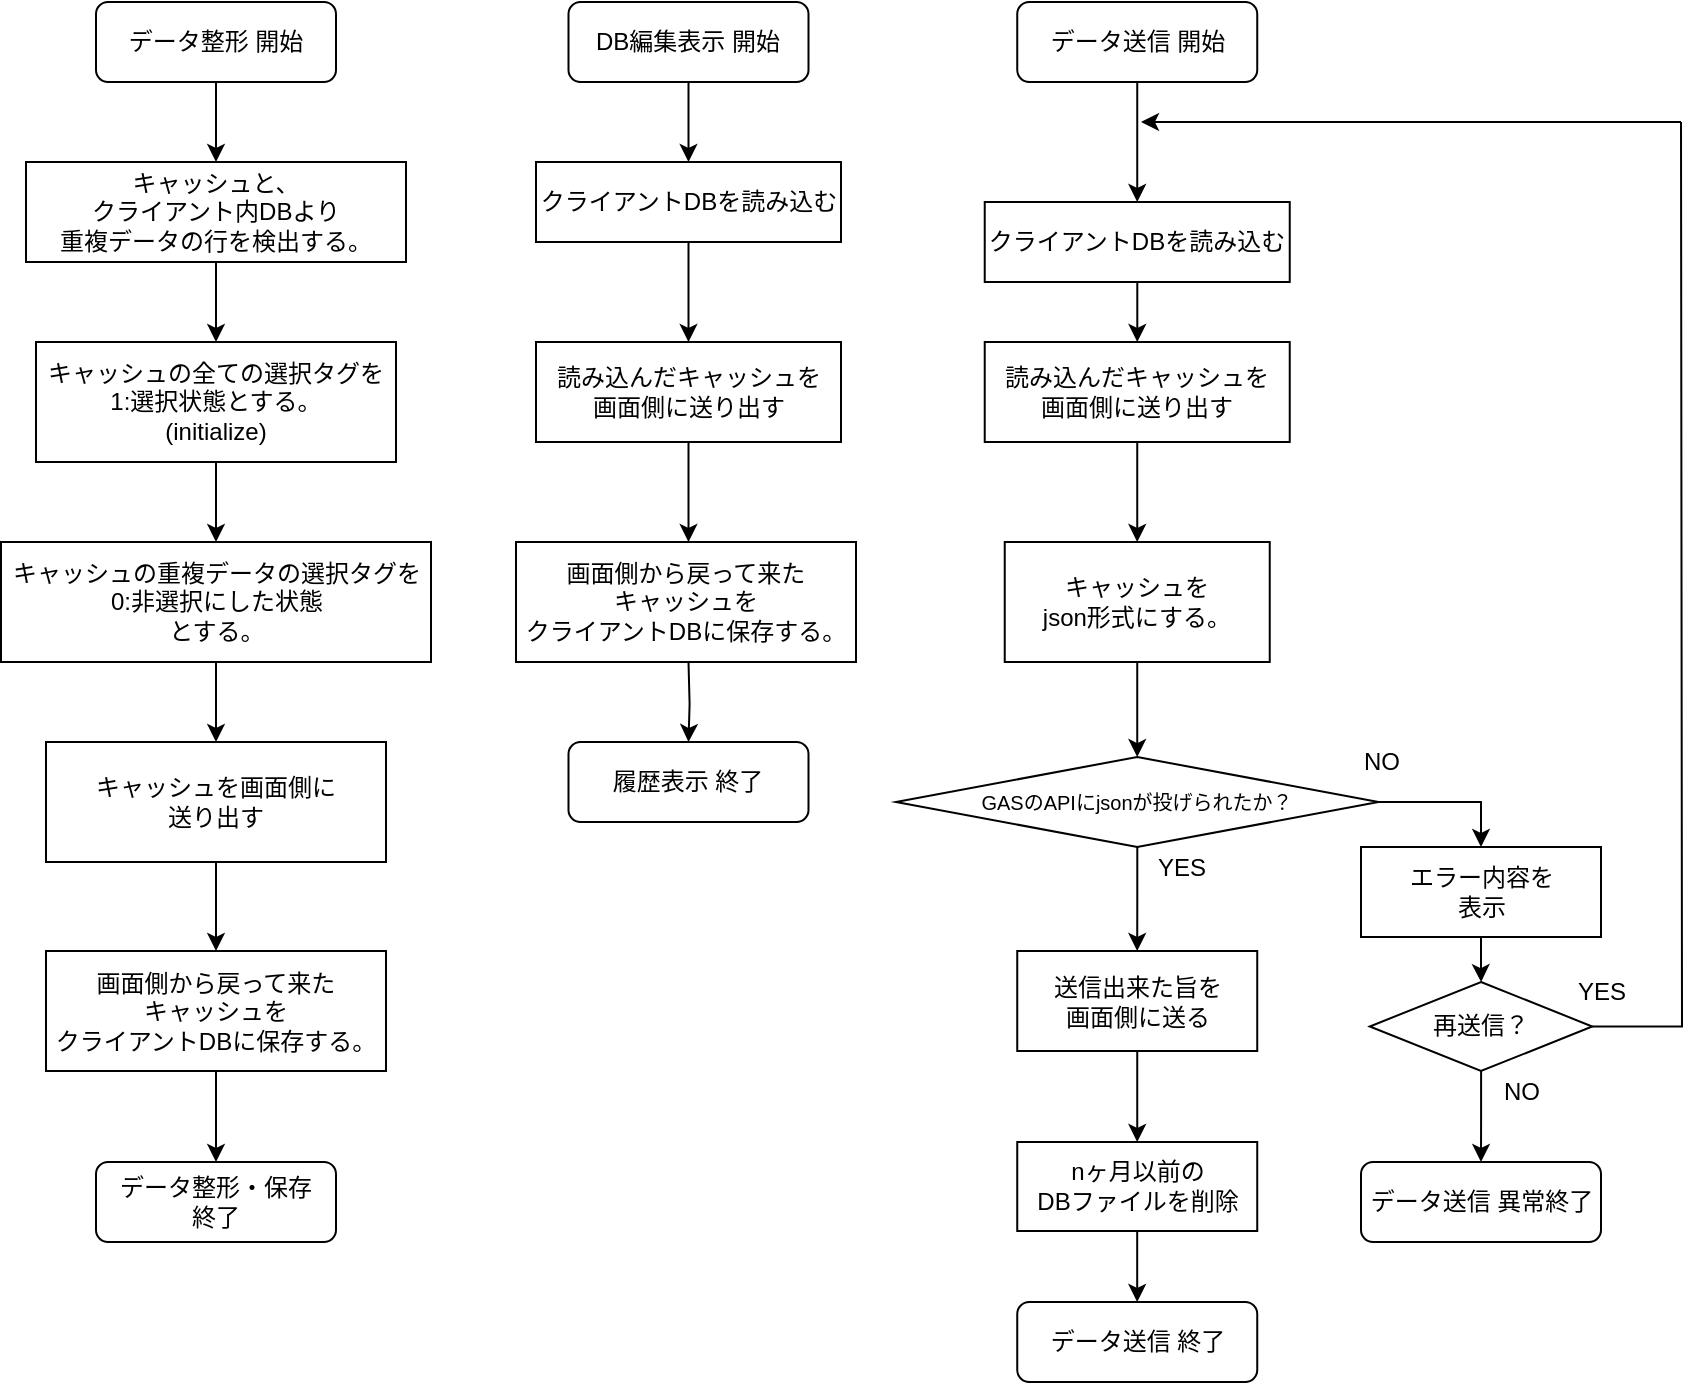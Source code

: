 <mxfile version="13.4.6" type="device"><diagram id="C5RBs43oDa-KdzZeNtuy" name="Page-1"><mxGraphModel dx="1633" dy="873" grid="1" gridSize="10" guides="1" tooltips="1" connect="1" arrows="1" fold="1" page="1" pageScale="1" pageWidth="827" pageHeight="1169" math="0" shadow="0"><root><mxCell id="WIyWlLk6GJQsqaUBKTNV-0"/><mxCell id="WIyWlLk6GJQsqaUBKTNV-1" parent="WIyWlLk6GJQsqaUBKTNV-0"/><mxCell id="WIyWlLk6GJQsqaUBKTNV-3" value="データ整形 開始" style="rounded=1;whiteSpace=wrap;html=1;fontSize=12;glass=0;strokeWidth=1;shadow=0;" parent="WIyWlLk6GJQsqaUBKTNV-1" vertex="1"><mxGeometry x="160" y="80" width="120" height="40" as="geometry"/></mxCell><mxCell id="5JX12lGRw_jTcPGp3xXa-2" value="" style="edgeStyle=orthogonalEdgeStyle;rounded=0;orthogonalLoop=1;jettySize=auto;html=1;" parent="WIyWlLk6GJQsqaUBKTNV-1" source="5JX12lGRw_jTcPGp3xXa-1" target="2" edge="1"><mxGeometry relative="1" as="geometry"/></mxCell><mxCell id="5JX12lGRw_jTcPGp3xXa-1" value="キャッシュと、&lt;br&gt;クライアント内DBより&lt;br&gt;重複データの行を検出する。" style="rounded=0;whiteSpace=wrap;html=1;" parent="WIyWlLk6GJQsqaUBKTNV-1" vertex="1"><mxGeometry x="125" y="160" width="190" height="50" as="geometry"/></mxCell><mxCell id="5JX12lGRw_jTcPGp3xXa-5" value="" style="edgeStyle=orthogonalEdgeStyle;rounded=0;orthogonalLoop=1;jettySize=auto;html=1;" parent="WIyWlLk6GJQsqaUBKTNV-1" source="2" target="5JX12lGRw_jTcPGp3xXa-4" edge="1"><mxGeometry relative="1" as="geometry"/></mxCell><mxCell id="2" value="キャッシュの全ての選択タグを&lt;br&gt;1:選択状態とする。&lt;br&gt;(initialize)" style="whiteSpace=wrap;html=1;rounded=0;" parent="WIyWlLk6GJQsqaUBKTNV-1" vertex="1"><mxGeometry x="130" y="250" width="180" height="60" as="geometry"/></mxCell><mxCell id="5JX12lGRw_jTcPGp3xXa-3" value="" style="endArrow=classic;html=1;exitX=0.5;exitY=1;exitDx=0;exitDy=0;" parent="WIyWlLk6GJQsqaUBKTNV-1" source="WIyWlLk6GJQsqaUBKTNV-3" target="5JX12lGRw_jTcPGp3xXa-1" edge="1"><mxGeometry width="50" height="50" relative="1" as="geometry"><mxPoint x="320" y="290" as="sourcePoint"/><mxPoint x="370" y="240" as="targetPoint"/></mxGeometry></mxCell><mxCell id="5JX12lGRw_jTcPGp3xXa-7" value="" style="edgeStyle=orthogonalEdgeStyle;rounded=0;orthogonalLoop=1;jettySize=auto;html=1;" parent="WIyWlLk6GJQsqaUBKTNV-1" source="5JX12lGRw_jTcPGp3xXa-4" target="5JX12lGRw_jTcPGp3xXa-6" edge="1"><mxGeometry relative="1" as="geometry"/></mxCell><mxCell id="5JX12lGRw_jTcPGp3xXa-4" value="&lt;span style=&quot;font-family: &amp;#34;helvetica&amp;#34; ; font-size: 12px ; font-style: normal ; font-weight: 400 ; letter-spacing: normal ; text-align: center ; text-indent: 0px ; text-transform: none ; word-spacing: 0px ; display: inline ; float: none&quot;&gt;キャッシュの重複データの選択タグを&lt;/span&gt;&lt;br style=&quot;font-family: &amp;#34;helvetica&amp;#34; ; font-size: 12px ; font-style: normal ; font-weight: 400 ; letter-spacing: normal ; text-align: center ; text-indent: 0px ; text-transform: none ; word-spacing: 0px&quot;&gt;&lt;span style=&quot;font-family: &amp;#34;helvetica&amp;#34; ; font-size: 12px ; font-style: normal ; font-weight: 400 ; letter-spacing: normal ; text-align: center ; text-indent: 0px ; text-transform: none ; word-spacing: 0px ; display: inline ; float: none&quot;&gt;0:非選択にした状態&lt;/span&gt;&lt;br&gt;とする。" style="whiteSpace=wrap;html=1;rounded=0;" parent="WIyWlLk6GJQsqaUBKTNV-1" vertex="1"><mxGeometry x="112.5" y="350" width="215" height="60" as="geometry"/></mxCell><mxCell id="5JX12lGRw_jTcPGp3xXa-10" value="" style="edgeStyle=orthogonalEdgeStyle;rounded=0;orthogonalLoop=1;jettySize=auto;html=1;" parent="WIyWlLk6GJQsqaUBKTNV-1" source="5JX12lGRw_jTcPGp3xXa-6" target="5JX12lGRw_jTcPGp3xXa-9" edge="1"><mxGeometry relative="1" as="geometry"/></mxCell><mxCell id="5JX12lGRw_jTcPGp3xXa-6" value="キャッシュを画面側に&lt;br&gt;送り出す" style="whiteSpace=wrap;html=1;rounded=0;" parent="WIyWlLk6GJQsqaUBKTNV-1" vertex="1"><mxGeometry x="135" y="450" width="170" height="60" as="geometry"/></mxCell><mxCell id="5JX12lGRw_jTcPGp3xXa-19" style="edgeStyle=orthogonalEdgeStyle;rounded=0;orthogonalLoop=1;jettySize=auto;html=1;entryX=0.5;entryY=0;entryDx=0;entryDy=0;" parent="WIyWlLk6GJQsqaUBKTNV-1" source="5JX12lGRw_jTcPGp3xXa-9" target="5JX12lGRw_jTcPGp3xXa-16" edge="1"><mxGeometry relative="1" as="geometry"/></mxCell><mxCell id="5JX12lGRw_jTcPGp3xXa-9" value="画面側から戻って来た&lt;br&gt;キャッシュを&lt;br&gt;クライアントDBに保存する。" style="whiteSpace=wrap;html=1;rounded=0;" parent="WIyWlLk6GJQsqaUBKTNV-1" vertex="1"><mxGeometry x="135" y="554.5" width="170" height="60" as="geometry"/></mxCell><mxCell id="5JX12lGRw_jTcPGp3xXa-16" value="データ整形・保存&lt;br&gt;終了" style="rounded=1;whiteSpace=wrap;html=1;" parent="WIyWlLk6GJQsqaUBKTNV-1" vertex="1"><mxGeometry x="160" y="660" width="120" height="40" as="geometry"/></mxCell><mxCell id="5JX12lGRw_jTcPGp3xXa-39" style="edgeStyle=orthogonalEdgeStyle;rounded=0;orthogonalLoop=1;jettySize=auto;html=1;entryX=0.5;entryY=0;entryDx=0;entryDy=0;" parent="WIyWlLk6GJQsqaUBKTNV-1" source="5JX12lGRw_jTcPGp3xXa-20" target="5JX12lGRw_jTcPGp3xXa-37" edge="1"><mxGeometry relative="1" as="geometry"/></mxCell><mxCell id="5JX12lGRw_jTcPGp3xXa-20" value="データ送信 開始" style="rounded=1;whiteSpace=wrap;html=1;fontSize=12;glass=0;strokeWidth=1;shadow=0;" parent="WIyWlLk6GJQsqaUBKTNV-1" vertex="1"><mxGeometry x="620.62" y="80" width="120" height="40" as="geometry"/></mxCell><mxCell id="5JX12lGRw_jTcPGp3xXa-32" value="データ送信 終了" style="rounded=1;whiteSpace=wrap;html=1;" parent="WIyWlLk6GJQsqaUBKTNV-1" vertex="1"><mxGeometry x="620.62" y="730" width="120" height="40" as="geometry"/></mxCell><mxCell id="5JX12lGRw_jTcPGp3xXa-43" value="" style="edgeStyle=orthogonalEdgeStyle;rounded=0;orthogonalLoop=1;jettySize=auto;html=1;" parent="WIyWlLk6GJQsqaUBKTNV-1" source="5JX12lGRw_jTcPGp3xXa-37" target="5JX12lGRw_jTcPGp3xXa-42" edge="1"><mxGeometry relative="1" as="geometry"/></mxCell><mxCell id="5JX12lGRw_jTcPGp3xXa-37" value="クライアントDBを読み込む" style="rounded=0;whiteSpace=wrap;html=1;" parent="WIyWlLk6GJQsqaUBKTNV-1" vertex="1"><mxGeometry x="604.37" y="180" width="152.5" height="40" as="geometry"/></mxCell><mxCell id="5JX12lGRw_jTcPGp3xXa-48" style="edgeStyle=orthogonalEdgeStyle;rounded=0;orthogonalLoop=1;jettySize=auto;html=1;" parent="WIyWlLk6GJQsqaUBKTNV-1" source="5JX12lGRw_jTcPGp3xXa-42" target="5JX12lGRw_jTcPGp3xXa-47" edge="1"><mxGeometry relative="1" as="geometry"/></mxCell><mxCell id="5JX12lGRw_jTcPGp3xXa-42" value="読み込んだキャッシュを&lt;br&gt;画面側に送り出す" style="rounded=0;whiteSpace=wrap;html=1;" parent="WIyWlLk6GJQsqaUBKTNV-1" vertex="1"><mxGeometry x="604.37" y="250" width="152.5" height="50" as="geometry"/></mxCell><mxCell id="5JX12lGRw_jTcPGp3xXa-52" value="" style="edgeStyle=orthogonalEdgeStyle;rounded=0;orthogonalLoop=1;jettySize=auto;html=1;" parent="WIyWlLk6GJQsqaUBKTNV-1" source="5JX12lGRw_jTcPGp3xXa-46" target="5JX12lGRw_jTcPGp3xXa-51" edge="1"><mxGeometry relative="1" as="geometry"/></mxCell><mxCell id="D_nGw1hrLUQtoFv7DLOx-9" style="edgeStyle=orthogonalEdgeStyle;rounded=0;orthogonalLoop=1;jettySize=auto;html=1;exitX=1;exitY=0.5;exitDx=0;exitDy=0;entryX=0.5;entryY=0;entryDx=0;entryDy=0;endArrow=classic;endFill=1;" parent="WIyWlLk6GJQsqaUBKTNV-1" source="5JX12lGRw_jTcPGp3xXa-46" target="5JX12lGRw_jTcPGp3xXa-55" edge="1"><mxGeometry relative="1" as="geometry"/></mxCell><mxCell id="5JX12lGRw_jTcPGp3xXa-46" value="&lt;font style=&quot;font-size: 10px&quot;&gt;GASのAPIにjsonが投げられたか？&lt;/font&gt;" style="rhombus;whiteSpace=wrap;html=1;" parent="WIyWlLk6GJQsqaUBKTNV-1" vertex="1"><mxGeometry x="560" y="457.5" width="241.25" height="45" as="geometry"/></mxCell><mxCell id="5JX12lGRw_jTcPGp3xXa-49" style="edgeStyle=orthogonalEdgeStyle;rounded=0;orthogonalLoop=1;jettySize=auto;html=1;" parent="WIyWlLk6GJQsqaUBKTNV-1" source="5JX12lGRw_jTcPGp3xXa-47" target="5JX12lGRw_jTcPGp3xXa-46" edge="1"><mxGeometry relative="1" as="geometry"/></mxCell><mxCell id="5JX12lGRw_jTcPGp3xXa-47" value="キャッシュを&lt;br&gt;json形式にする。" style="whiteSpace=wrap;html=1;" parent="WIyWlLk6GJQsqaUBKTNV-1" vertex="1"><mxGeometry x="614.37" y="350" width="132.5" height="60" as="geometry"/></mxCell><mxCell id="HDzcWsb20tWX7OVyuz74-33" value="" style="edgeStyle=orthogonalEdgeStyle;rounded=0;orthogonalLoop=1;jettySize=auto;html=1;" edge="1" parent="WIyWlLk6GJQsqaUBKTNV-1" source="5JX12lGRw_jTcPGp3xXa-51" target="HDzcWsb20tWX7OVyuz74-32"><mxGeometry relative="1" as="geometry"/></mxCell><mxCell id="5JX12lGRw_jTcPGp3xXa-51" value="送信出来た旨を&lt;br&gt;画面側に送る" style="whiteSpace=wrap;html=1;" parent="WIyWlLk6GJQsqaUBKTNV-1" vertex="1"><mxGeometry x="620.62" y="554.5" width="120" height="50" as="geometry"/></mxCell><mxCell id="5JX12lGRw_jTcPGp3xXa-54" value="データ送信 異常終了" style="rounded=1;whiteSpace=wrap;html=1;" parent="WIyWlLk6GJQsqaUBKTNV-1" vertex="1"><mxGeometry x="792.5" y="660" width="120" height="40" as="geometry"/></mxCell><mxCell id="5JX12lGRw_jTcPGp3xXa-57" value="" style="edgeStyle=orthogonalEdgeStyle;rounded=0;orthogonalLoop=1;jettySize=auto;html=1;" parent="WIyWlLk6GJQsqaUBKTNV-1" source="5JX12lGRw_jTcPGp3xXa-55" target="5JX12lGRw_jTcPGp3xXa-56" edge="1"><mxGeometry relative="1" as="geometry"/></mxCell><mxCell id="5JX12lGRw_jTcPGp3xXa-55" value="エラー内容を&lt;br&gt;表示" style="rounded=0;whiteSpace=wrap;html=1;" parent="WIyWlLk6GJQsqaUBKTNV-1" vertex="1"><mxGeometry x="792.5" y="502.5" width="120" height="45" as="geometry"/></mxCell><mxCell id="5JX12lGRw_jTcPGp3xXa-58" style="edgeStyle=orthogonalEdgeStyle;rounded=0;orthogonalLoop=1;jettySize=auto;html=1;" parent="WIyWlLk6GJQsqaUBKTNV-1" source="5JX12lGRw_jTcPGp3xXa-56" target="5JX12lGRw_jTcPGp3xXa-54" edge="1"><mxGeometry relative="1" as="geometry"/></mxCell><mxCell id="D_nGw1hrLUQtoFv7DLOx-3" style="edgeStyle=orthogonalEdgeStyle;rounded=0;orthogonalLoop=1;jettySize=auto;html=1;endArrow=none;endFill=0;" parent="WIyWlLk6GJQsqaUBKTNV-1" source="5JX12lGRw_jTcPGp3xXa-56" edge="1"><mxGeometry relative="1" as="geometry"><mxPoint x="952.5" y="140" as="targetPoint"/></mxGeometry></mxCell><mxCell id="5JX12lGRw_jTcPGp3xXa-56" value="再送信？" style="rhombus;whiteSpace=wrap;html=1;rounded=0;" parent="WIyWlLk6GJQsqaUBKTNV-1" vertex="1"><mxGeometry x="796.88" y="570" width="111.25" height="44.5" as="geometry"/></mxCell><mxCell id="D_nGw1hrLUQtoFv7DLOx-5" value="" style="endArrow=classic;html=1;" parent="WIyWlLk6GJQsqaUBKTNV-1" edge="1"><mxGeometry width="50" height="50" relative="1" as="geometry"><mxPoint x="952.5" y="140" as="sourcePoint"/><mxPoint x="682.5" y="140" as="targetPoint"/></mxGeometry></mxCell><mxCell id="HDzcWsb20tWX7OVyuz74-2" value="YES" style="text;html=1;strokeColor=none;fillColor=none;align=center;verticalAlign=middle;whiteSpace=wrap;rounded=0;" vertex="1" parent="WIyWlLk6GJQsqaUBKTNV-1"><mxGeometry x="682.5" y="502.5" width="40" height="20" as="geometry"/></mxCell><mxCell id="HDzcWsb20tWX7OVyuz74-3" value="NO" style="text;html=1;strokeColor=none;fillColor=none;align=center;verticalAlign=middle;whiteSpace=wrap;rounded=0;" vertex="1" parent="WIyWlLk6GJQsqaUBKTNV-1"><mxGeometry x="782.5" y="450" width="40" height="20" as="geometry"/></mxCell><mxCell id="HDzcWsb20tWX7OVyuz74-4" value="YES" style="text;html=1;strokeColor=none;fillColor=none;align=center;verticalAlign=middle;whiteSpace=wrap;rounded=0;" vertex="1" parent="WIyWlLk6GJQsqaUBKTNV-1"><mxGeometry x="892.5" y="565" width="40" height="20" as="geometry"/></mxCell><mxCell id="HDzcWsb20tWX7OVyuz74-5" value="NO" style="text;html=1;strokeColor=none;fillColor=none;align=center;verticalAlign=middle;whiteSpace=wrap;rounded=0;" vertex="1" parent="WIyWlLk6GJQsqaUBKTNV-1"><mxGeometry x="852.5" y="614.5" width="40" height="20" as="geometry"/></mxCell><mxCell id="HDzcWsb20tWX7OVyuz74-19" style="edgeStyle=orthogonalEdgeStyle;rounded=0;orthogonalLoop=1;jettySize=auto;html=1;entryX=0.5;entryY=0;entryDx=0;entryDy=0;" edge="1" parent="WIyWlLk6GJQsqaUBKTNV-1" source="HDzcWsb20tWX7OVyuz74-20" target="HDzcWsb20tWX7OVyuz74-22"><mxGeometry relative="1" as="geometry"/></mxCell><mxCell id="HDzcWsb20tWX7OVyuz74-20" value="DB編集表示 開始" style="rounded=1;whiteSpace=wrap;html=1;fontSize=12;glass=0;strokeWidth=1;shadow=0;" vertex="1" parent="WIyWlLk6GJQsqaUBKTNV-1"><mxGeometry x="396.25" y="80" width="120" height="40" as="geometry"/></mxCell><mxCell id="HDzcWsb20tWX7OVyuz74-21" value="" style="edgeStyle=orthogonalEdgeStyle;rounded=0;orthogonalLoop=1;jettySize=auto;html=1;" edge="1" parent="WIyWlLk6GJQsqaUBKTNV-1" source="HDzcWsb20tWX7OVyuz74-22" target="HDzcWsb20tWX7OVyuz74-24"><mxGeometry relative="1" as="geometry"/></mxCell><mxCell id="HDzcWsb20tWX7OVyuz74-22" value="クライアントDBを読み込む" style="rounded=0;whiteSpace=wrap;html=1;" vertex="1" parent="WIyWlLk6GJQsqaUBKTNV-1"><mxGeometry x="380" y="160" width="152.5" height="40" as="geometry"/></mxCell><mxCell id="HDzcWsb20tWX7OVyuz74-29" style="edgeStyle=orthogonalEdgeStyle;rounded=0;orthogonalLoop=1;jettySize=auto;html=1;entryX=0.5;entryY=0;entryDx=0;entryDy=0;" edge="1" parent="WIyWlLk6GJQsqaUBKTNV-1" source="HDzcWsb20tWX7OVyuz74-24"><mxGeometry relative="1" as="geometry"><mxPoint x="456.25" y="350" as="targetPoint"/></mxGeometry></mxCell><mxCell id="HDzcWsb20tWX7OVyuz74-24" value="読み込んだキャッシュを&lt;br&gt;画面側に送り出す" style="rounded=0;whiteSpace=wrap;html=1;" vertex="1" parent="WIyWlLk6GJQsqaUBKTNV-1"><mxGeometry x="380" y="250" width="152.5" height="50" as="geometry"/></mxCell><mxCell id="HDzcWsb20tWX7OVyuz74-25" value="履歴表示 終了" style="rounded=1;whiteSpace=wrap;html=1;" vertex="1" parent="WIyWlLk6GJQsqaUBKTNV-1"><mxGeometry x="396.25" y="450" width="120" height="40" as="geometry"/></mxCell><mxCell id="HDzcWsb20tWX7OVyuz74-30" style="edgeStyle=orthogonalEdgeStyle;rounded=0;orthogonalLoop=1;jettySize=auto;html=1;entryX=0.5;entryY=0;entryDx=0;entryDy=0;" edge="1" parent="WIyWlLk6GJQsqaUBKTNV-1" target="HDzcWsb20tWX7OVyuz74-25"><mxGeometry relative="1" as="geometry"><mxPoint x="456.25" y="410" as="sourcePoint"/></mxGeometry></mxCell><mxCell id="HDzcWsb20tWX7OVyuz74-28" value="画面側から戻って来た&lt;br&gt;キャッシュを&lt;br&gt;クライアントDBに保存する。" style="whiteSpace=wrap;html=1;rounded=0;" vertex="1" parent="WIyWlLk6GJQsqaUBKTNV-1"><mxGeometry x="370" y="350" width="170" height="60" as="geometry"/></mxCell><mxCell id="HDzcWsb20tWX7OVyuz74-34" style="edgeStyle=orthogonalEdgeStyle;rounded=0;orthogonalLoop=1;jettySize=auto;html=1;" edge="1" parent="WIyWlLk6GJQsqaUBKTNV-1" source="HDzcWsb20tWX7OVyuz74-32" target="5JX12lGRw_jTcPGp3xXa-32"><mxGeometry relative="1" as="geometry"/></mxCell><mxCell id="HDzcWsb20tWX7OVyuz74-32" value="nヶ月以前の&lt;br&gt;DBファイルを削除" style="whiteSpace=wrap;html=1;" vertex="1" parent="WIyWlLk6GJQsqaUBKTNV-1"><mxGeometry x="620.62" y="650" width="120" height="44.5" as="geometry"/></mxCell></root></mxGraphModel></diagram></mxfile>